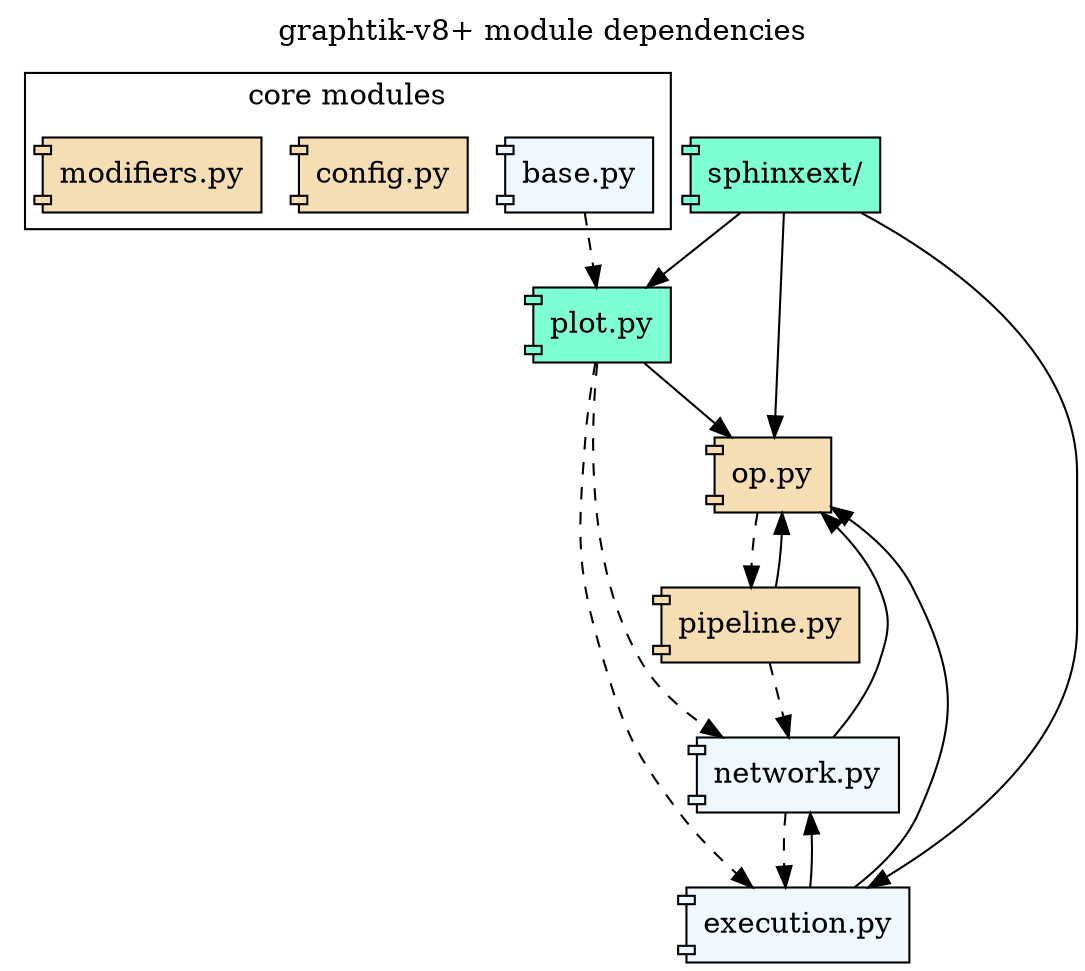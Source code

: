 # Render it manually with this command, and remember to update result in git:
#
#   dot docs/GraphtikFlowchart.dot -Tsvg -odocs/source/images/GraphtikFlowchart-vX.Y.Z.svg
#
digraph {
    label="graphtik-v8+ module dependencies";
    labelloc=t;
    node [style=filled];

    subgraph cluster_core {
         label="core modules";
        "base.py"   [shape=component
                    tooltip="(implicit) everything imports this module"
                    fillcolor=AliceBlue
                    URL="reference.html#module-graphtik.base"];
        "config.py"      [shape=component tooltip="(public)"
                    fillcolor=wheat
                    URL="reference.html#module-graphtik.config"];
        "modifiers.py"   [shape=component
                 tooltip="(public) almost everything imports this module"
                 fillcolor=wheat
                 URL="reference.html#module-graphtik.modifiers"];
    }
    "op.py"          [shape=component
                tooltip="(public)"
                fillcolor=wheat
                 URL="reference.html#module-graphtik.op"];
    "network.py"     [shape=component
                tooltip="(private)"
                 fillcolor=AliceBlue
                 URL="reference.html#module-graphtik.network"];
    "execution.py"   [shape=component
                tooltip="(private)"
                 fillcolor=AliceBlue
                 URL="reference.html#module-graphtik.execution"];
    "pipeline.py"       [shape=component
                tooltip="(public)"
                 fillcolor=wheat
                 URL="reference.html#module-graphtik.pipeline"];
    "plot.py"        [shape=component
                tooltip="(extra)"
                 fillcolor=Aquamarine
                 URL="reference.html#module-graphtik.plot"];
    "sphinxext/"   [shape=component
                tooltip="(extra)"
                 fillcolor=Aquamarine
                 URL="reference.html#module-graphtik.sphinxext"];

    {"pipeline.py", "network.py", "execution.py", "plot.py", "sphinxext/"} -> "op.py" [
                tooltip="(import-time)"];
    "base.py" -> "plot.py" [tooltip="(run-time)" style=dashed];
    "execution.py" -> "network.py"    [tooltip="(import-time)"];
    "network.py" -> "execution.py"    [tooltip="(run-time)" style=dashed];
    "pipeline.py" -> "network.py"        [tooltip="(run-time)" style=dashed];
    "op.py" -> "pipeline.py"        [tooltip="(run-time)" style=dashed];
    "plot.py" -> {"network.py", "execution.py"}    [tooltip="(run-time)" style=dashed];
    "sphinxext/" -> {"plot.py", "execution.py"}    [tooltip="(import-time)"];
}